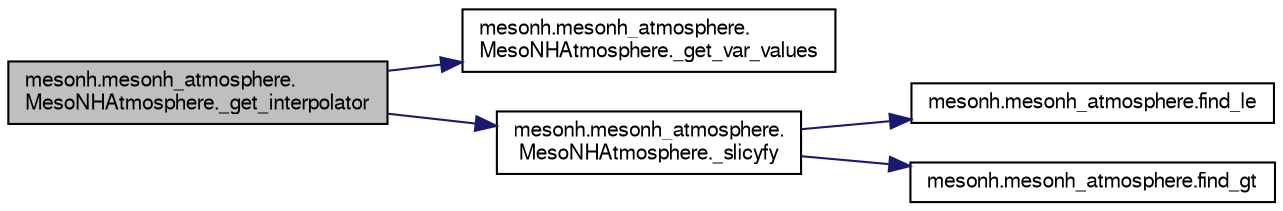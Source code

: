 digraph "mesonh.mesonh_atmosphere.MesoNHAtmosphere._get_interpolator"
{
  edge [fontname="FreeSans",fontsize="10",labelfontname="FreeSans",labelfontsize="10"];
  node [fontname="FreeSans",fontsize="10",shape=record];
  rankdir="LR";
  Node1 [label="mesonh.mesonh_atmosphere.\lMesoNHAtmosphere._get_interpolator",height=0.2,width=0.4,color="black", fillcolor="grey75", style="filled", fontcolor="black"];
  Node1 -> Node2 [color="midnightblue",fontsize="10",style="solid",fontname="FreeSans"];
  Node2 [label="mesonh.mesonh_atmosphere.\lMesoNHAtmosphere._get_var_values",height=0.2,width=0.4,color="black", fillcolor="white", style="filled",URL="$classmesonh_1_1mesonh__atmosphere_1_1MesoNHAtmosphere.html#af2eeeb356498a6995413f5e32ff4e6b5"];
  Node1 -> Node3 [color="midnightblue",fontsize="10",style="solid",fontname="FreeSans"];
  Node3 [label="mesonh.mesonh_atmosphere.\lMesoNHAtmosphere._slicyfy",height=0.2,width=0.4,color="black", fillcolor="white", style="filled",URL="$classmesonh_1_1mesonh__atmosphere_1_1MesoNHAtmosphere.html#a9a5f2ad154a3911aeec2a7ff4889496e"];
  Node3 -> Node4 [color="midnightblue",fontsize="10",style="solid",fontname="FreeSans"];
  Node4 [label="mesonh.mesonh_atmosphere.find_le",height=0.2,width=0.4,color="black", fillcolor="white", style="filled",URL="$namespacemesonh_1_1mesonh__atmosphere.html#a29be0fd7a7d2abced4a7ba2beed25f39"];
  Node3 -> Node5 [color="midnightblue",fontsize="10",style="solid",fontname="FreeSans"];
  Node5 [label="mesonh.mesonh_atmosphere.find_gt",height=0.2,width=0.4,color="black", fillcolor="white", style="filled",URL="$namespacemesonh_1_1mesonh__atmosphere.html#aa7d585a9708f80f50126013e7ede3a79"];
}
